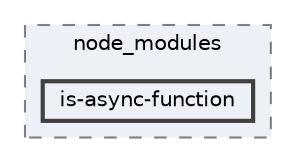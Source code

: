 digraph "pkiclassroomrescheduler/src/main/frontend/node_modules/is-async-function"
{
 // LATEX_PDF_SIZE
  bgcolor="transparent";
  edge [fontname=Helvetica,fontsize=10,labelfontname=Helvetica,labelfontsize=10];
  node [fontname=Helvetica,fontsize=10,shape=box,height=0.2,width=0.4];
  compound=true
  subgraph clusterdir_72953eda66ccb3a2722c28e1c3e6c23b {
    graph [ bgcolor="#edf0f7", pencolor="grey50", label="node_modules", fontname=Helvetica,fontsize=10 style="filled,dashed", URL="dir_72953eda66ccb3a2722c28e1c3e6c23b.html",tooltip=""]
  dir_a4212b78cbb567efc15a373009bfcbcc [label="is-async-function", fillcolor="#edf0f7", color="grey25", style="filled,bold", URL="dir_a4212b78cbb567efc15a373009bfcbcc.html",tooltip=""];
  }
}
